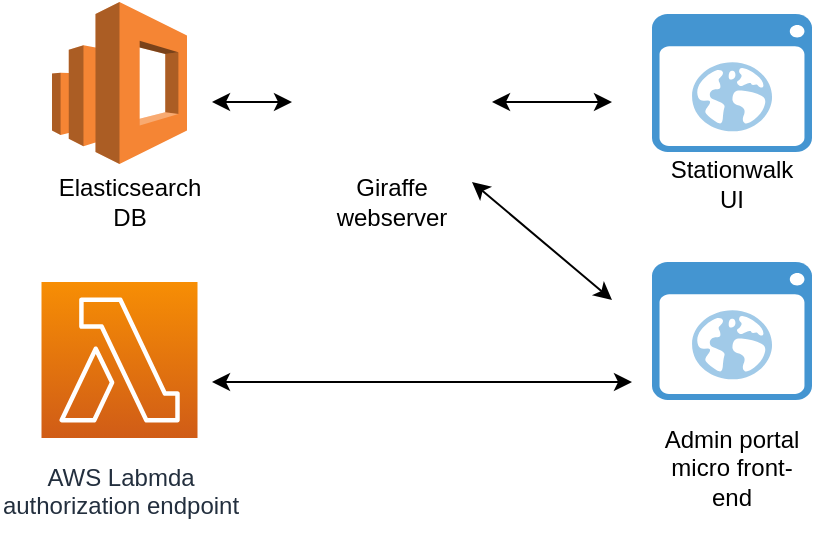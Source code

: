 <mxfile version="13.5.8" type="github">
  <diagram id="Ht1M8jgEwFfnCIfOTk4-" name="Page-1">
    <mxGraphModel dx="1038" dy="547" grid="1" gridSize="10" guides="1" tooltips="1" connect="1" arrows="1" fold="1" page="1" pageScale="1" pageWidth="1169" pageHeight="827" math="0" shadow="0">
      <root>
        <mxCell id="0" />
        <mxCell id="1" parent="0" />
        <mxCell id="UEzPUAAOIrF-is8g5C7q-85" value="&lt;div&gt;AWS Labmda&lt;/div&gt;&lt;div&gt;authorization endpoint&lt;/div&gt;&lt;div&gt;&lt;br&gt;&lt;/div&gt;" style="outlineConnect=0;fontColor=#232F3E;gradientColor=#F78E04;gradientDirection=north;fillColor=#D05C17;strokeColor=#ffffff;dashed=0;verticalLabelPosition=bottom;verticalAlign=top;align=center;html=1;fontSize=12;fontStyle=0;aspect=fixed;shape=mxgraph.aws4.resourceIcon;resIcon=mxgraph.aws4.lambda;labelBackgroundColor=#ffffff;spacingTop=6;" parent="1" vertex="1">
          <mxGeometry x="74.75" y="190" width="78" height="78" as="geometry" />
        </mxCell>
        <mxCell id="79NiV1t88i-BDWwgv9OD-1" value="" style="outlineConnect=0;dashed=0;verticalLabelPosition=bottom;verticalAlign=top;align=center;html=1;shape=mxgraph.aws3.elasticsearch_service;fillColor=#F58534;gradientColor=none;" vertex="1" parent="1">
          <mxGeometry x="80" y="50" width="67.5" height="81" as="geometry" />
        </mxCell>
        <mxCell id="79NiV1t88i-BDWwgv9OD-2" value="Elasticsearch DB" style="text;html=1;strokeColor=none;fillColor=none;align=center;verticalAlign=middle;whiteSpace=wrap;rounded=0;" vertex="1" parent="1">
          <mxGeometry x="99" y="140" width="40" height="20" as="geometry" />
        </mxCell>
        <mxCell id="79NiV1t88i-BDWwgv9OD-4" value="Giraffe webserver" style="text;html=1;strokeColor=none;fillColor=none;align=center;verticalAlign=middle;whiteSpace=wrap;rounded=0;" vertex="1" parent="1">
          <mxGeometry x="230" y="140" width="40" height="20" as="geometry" />
        </mxCell>
        <mxCell id="79NiV1t88i-BDWwgv9OD-5" value="" style="shape=image;html=1;verticalAlign=top;verticalLabelPosition=bottom;labelBackgroundColor=#ffffff;imageAspect=0;aspect=fixed;image=https://cdn1.iconfinder.com/data/icons/computer-hardware-hand-drawn-vol-1/52/server__database__data__storage__computer__webserver__electronic-128.png" vertex="1" parent="1">
          <mxGeometry x="210" y="51" width="80" height="80" as="geometry" />
        </mxCell>
        <mxCell id="79NiV1t88i-BDWwgv9OD-6" value="" style="endArrow=classic;startArrow=classic;html=1;" edge="1" parent="1">
          <mxGeometry width="50" height="50" relative="1" as="geometry">
            <mxPoint x="160" y="100" as="sourcePoint" />
            <mxPoint x="200" y="100" as="targetPoint" />
          </mxGeometry>
        </mxCell>
        <mxCell id="79NiV1t88i-BDWwgv9OD-8" value="" style="shadow=0;dashed=0;html=1;strokeColor=none;fillColor=#4495D1;labelPosition=center;verticalLabelPosition=bottom;verticalAlign=top;align=center;outlineConnect=0;shape=mxgraph.veeam.2d.web_ui;" vertex="1" parent="1">
          <mxGeometry x="380" y="56" width="80" height="69" as="geometry" />
        </mxCell>
        <mxCell id="79NiV1t88i-BDWwgv9OD-9" value="&lt;div&gt;Stationwalk UI&lt;/div&gt;" style="text;html=1;strokeColor=none;fillColor=none;align=center;verticalAlign=middle;whiteSpace=wrap;rounded=0;" vertex="1" parent="1">
          <mxGeometry x="400" y="131" width="40" height="20" as="geometry" />
        </mxCell>
        <mxCell id="79NiV1t88i-BDWwgv9OD-11" value="" style="endArrow=classic;startArrow=classic;html=1;" edge="1" parent="1">
          <mxGeometry width="50" height="50" relative="1" as="geometry">
            <mxPoint x="300" y="100" as="sourcePoint" />
            <mxPoint x="360" y="100" as="targetPoint" />
          </mxGeometry>
        </mxCell>
        <mxCell id="79NiV1t88i-BDWwgv9OD-12" value="" style="shadow=0;dashed=0;html=1;strokeColor=none;fillColor=#4495D1;labelPosition=center;verticalLabelPosition=bottom;verticalAlign=top;align=center;outlineConnect=0;shape=mxgraph.veeam.2d.web_ui;" vertex="1" parent="1">
          <mxGeometry x="380" y="180" width="80" height="69" as="geometry" />
        </mxCell>
        <mxCell id="79NiV1t88i-BDWwgv9OD-13" value="&lt;div&gt;Admin portal micro front-end&lt;/div&gt;&lt;div&gt;&lt;br&gt;&lt;/div&gt;" style="text;html=1;strokeColor=none;fillColor=none;align=center;verticalAlign=middle;whiteSpace=wrap;rounded=0;" vertex="1" parent="1">
          <mxGeometry x="385" y="280" width="70" height="20" as="geometry" />
        </mxCell>
        <mxCell id="79NiV1t88i-BDWwgv9OD-14" value="" style="endArrow=classic;startArrow=classic;html=1;" edge="1" parent="1">
          <mxGeometry width="50" height="50" relative="1" as="geometry">
            <mxPoint x="160" y="240" as="sourcePoint" />
            <mxPoint x="370" y="240" as="targetPoint" />
          </mxGeometry>
        </mxCell>
        <mxCell id="79NiV1t88i-BDWwgv9OD-15" value="" style="endArrow=classic;startArrow=classic;html=1;" edge="1" parent="1">
          <mxGeometry width="50" height="50" relative="1" as="geometry">
            <mxPoint x="290" y="140" as="sourcePoint" />
            <mxPoint x="360" y="199" as="targetPoint" />
          </mxGeometry>
        </mxCell>
      </root>
    </mxGraphModel>
  </diagram>
</mxfile>
